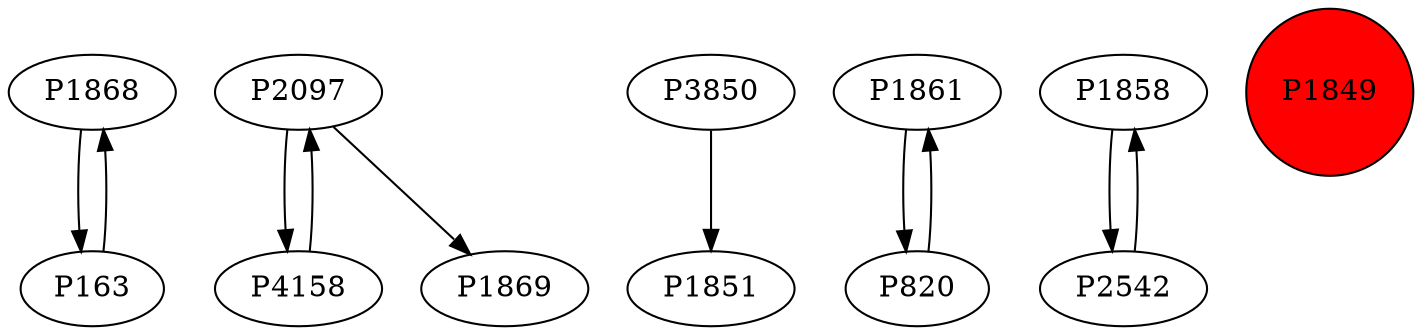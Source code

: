 digraph {
	P1868 -> P163
	P163 -> P1868
	P2097 -> P4158
	P3850 -> P1851
	P2097 -> P1869
	P1861 -> P820
	P1858 -> P2542
	P2542 -> P1858
	P4158 -> P2097
	P820 -> P1861
	P1849 [shape=circle]
	P1849 [style=filled]
	P1849 [fillcolor=red]
}